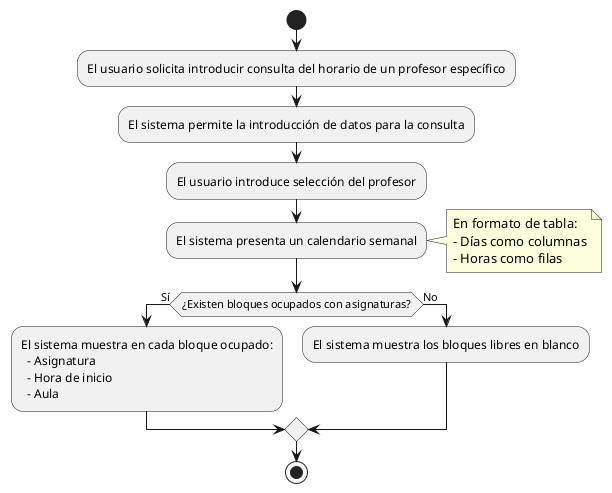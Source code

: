 @startuml
start
:El usuario solicita introducir consulta del horario de un profesor específico;
:El sistema permite la introducción de datos para la consulta;
:El usuario introduce selección del profesor;
:El sistema presenta un calendario semanal;
note right
En formato de tabla:
- Días como columnas
- Horas como filas
end note
if (¿Existen bloques ocupados con asignaturas?) then (Sí)
  :El sistema muestra en cada bloque ocupado:
    - Asignatura
    - Hora de inicio
    - Aula;
else (No)
  :El sistema muestra los bloques libres en blanco;
endif
stop
@enduml